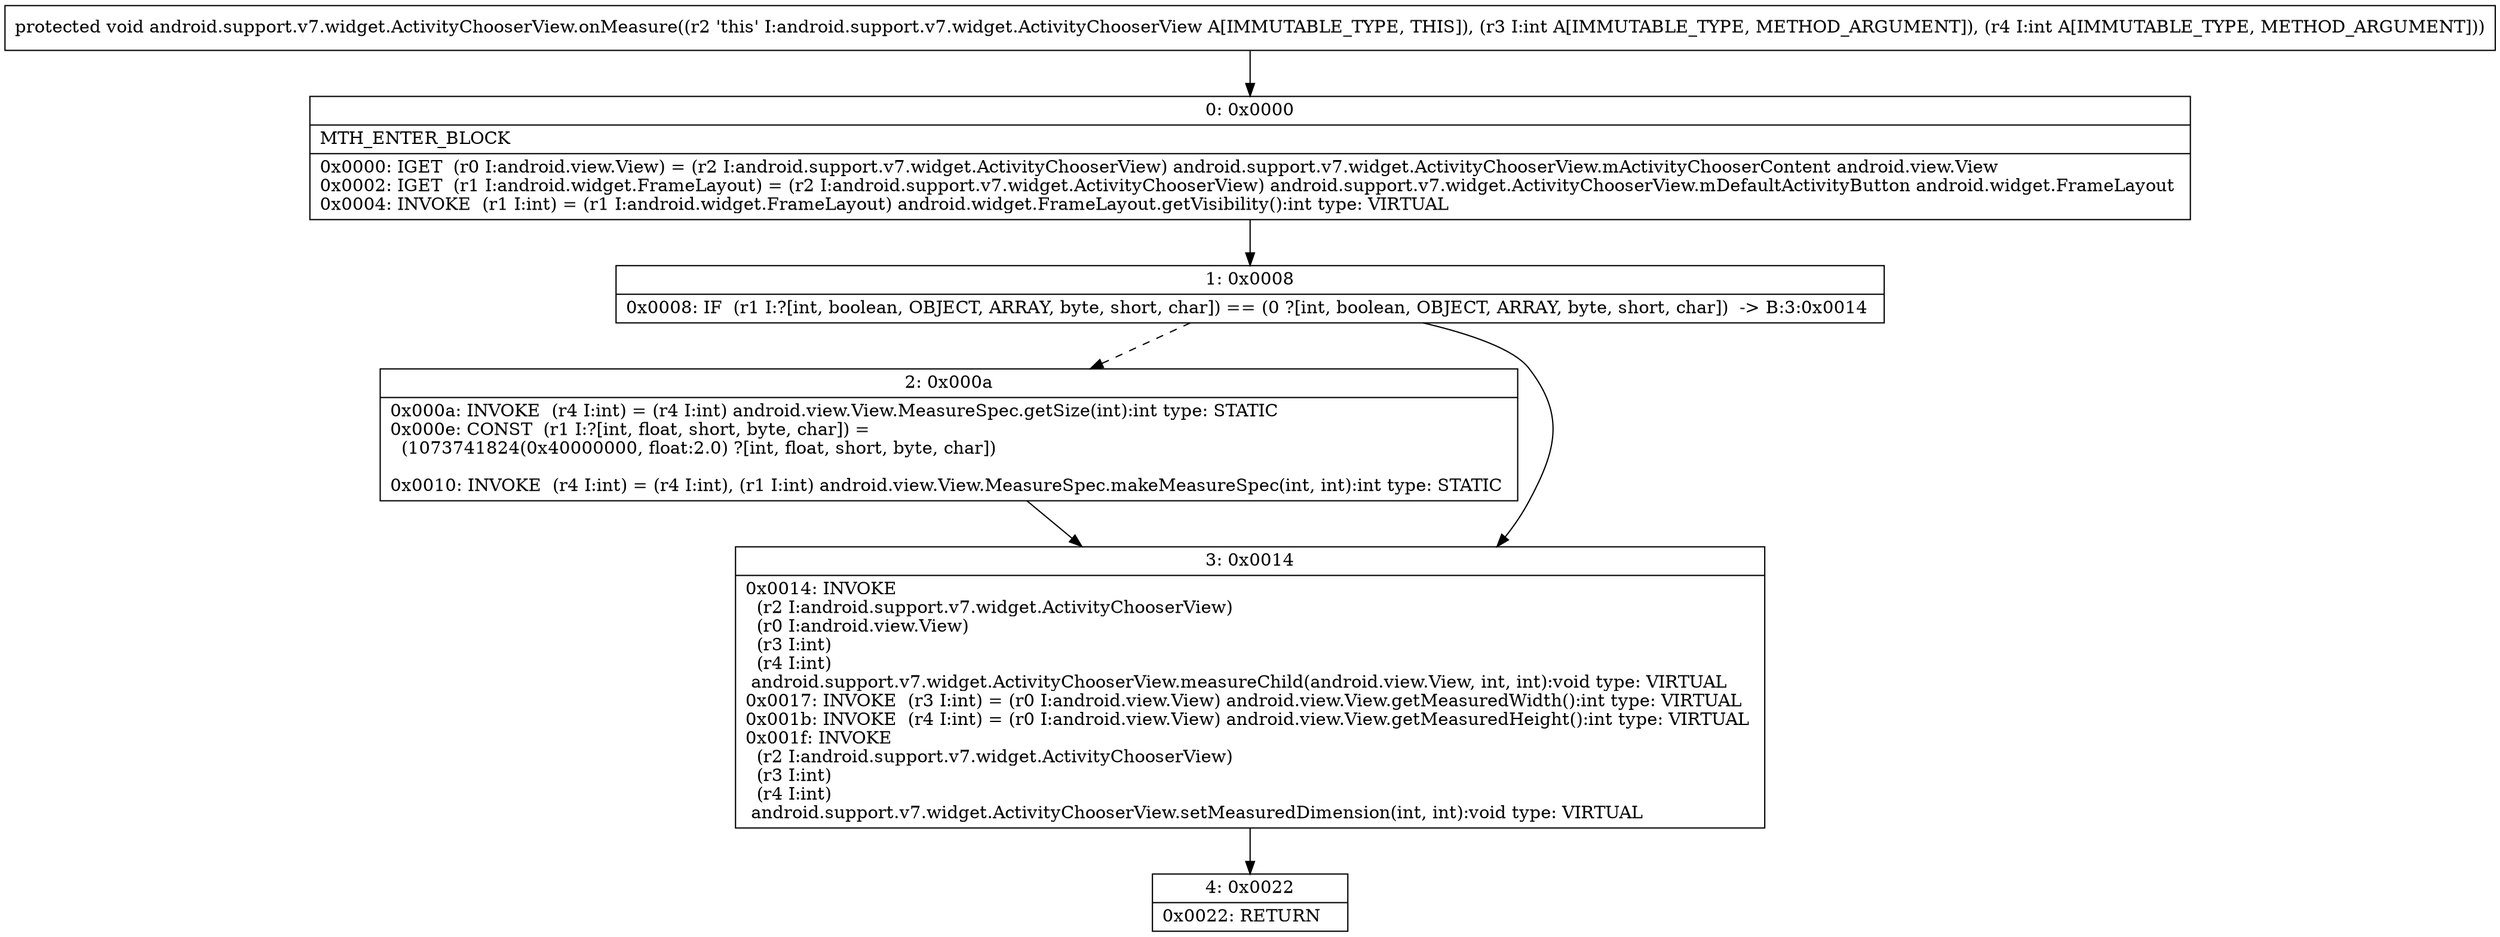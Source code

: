 digraph "CFG forandroid.support.v7.widget.ActivityChooserView.onMeasure(II)V" {
Node_0 [shape=record,label="{0\:\ 0x0000|MTH_ENTER_BLOCK\l|0x0000: IGET  (r0 I:android.view.View) = (r2 I:android.support.v7.widget.ActivityChooserView) android.support.v7.widget.ActivityChooserView.mActivityChooserContent android.view.View \l0x0002: IGET  (r1 I:android.widget.FrameLayout) = (r2 I:android.support.v7.widget.ActivityChooserView) android.support.v7.widget.ActivityChooserView.mDefaultActivityButton android.widget.FrameLayout \l0x0004: INVOKE  (r1 I:int) = (r1 I:android.widget.FrameLayout) android.widget.FrameLayout.getVisibility():int type: VIRTUAL \l}"];
Node_1 [shape=record,label="{1\:\ 0x0008|0x0008: IF  (r1 I:?[int, boolean, OBJECT, ARRAY, byte, short, char]) == (0 ?[int, boolean, OBJECT, ARRAY, byte, short, char])  \-\> B:3:0x0014 \l}"];
Node_2 [shape=record,label="{2\:\ 0x000a|0x000a: INVOKE  (r4 I:int) = (r4 I:int) android.view.View.MeasureSpec.getSize(int):int type: STATIC \l0x000e: CONST  (r1 I:?[int, float, short, byte, char]) = \l  (1073741824(0x40000000, float:2.0) ?[int, float, short, byte, char])\l \l0x0010: INVOKE  (r4 I:int) = (r4 I:int), (r1 I:int) android.view.View.MeasureSpec.makeMeasureSpec(int, int):int type: STATIC \l}"];
Node_3 [shape=record,label="{3\:\ 0x0014|0x0014: INVOKE  \l  (r2 I:android.support.v7.widget.ActivityChooserView)\l  (r0 I:android.view.View)\l  (r3 I:int)\l  (r4 I:int)\l android.support.v7.widget.ActivityChooserView.measureChild(android.view.View, int, int):void type: VIRTUAL \l0x0017: INVOKE  (r3 I:int) = (r0 I:android.view.View) android.view.View.getMeasuredWidth():int type: VIRTUAL \l0x001b: INVOKE  (r4 I:int) = (r0 I:android.view.View) android.view.View.getMeasuredHeight():int type: VIRTUAL \l0x001f: INVOKE  \l  (r2 I:android.support.v7.widget.ActivityChooserView)\l  (r3 I:int)\l  (r4 I:int)\l android.support.v7.widget.ActivityChooserView.setMeasuredDimension(int, int):void type: VIRTUAL \l}"];
Node_4 [shape=record,label="{4\:\ 0x0022|0x0022: RETURN   \l}"];
MethodNode[shape=record,label="{protected void android.support.v7.widget.ActivityChooserView.onMeasure((r2 'this' I:android.support.v7.widget.ActivityChooserView A[IMMUTABLE_TYPE, THIS]), (r3 I:int A[IMMUTABLE_TYPE, METHOD_ARGUMENT]), (r4 I:int A[IMMUTABLE_TYPE, METHOD_ARGUMENT])) }"];
MethodNode -> Node_0;
Node_0 -> Node_1;
Node_1 -> Node_2[style=dashed];
Node_1 -> Node_3;
Node_2 -> Node_3;
Node_3 -> Node_4;
}

